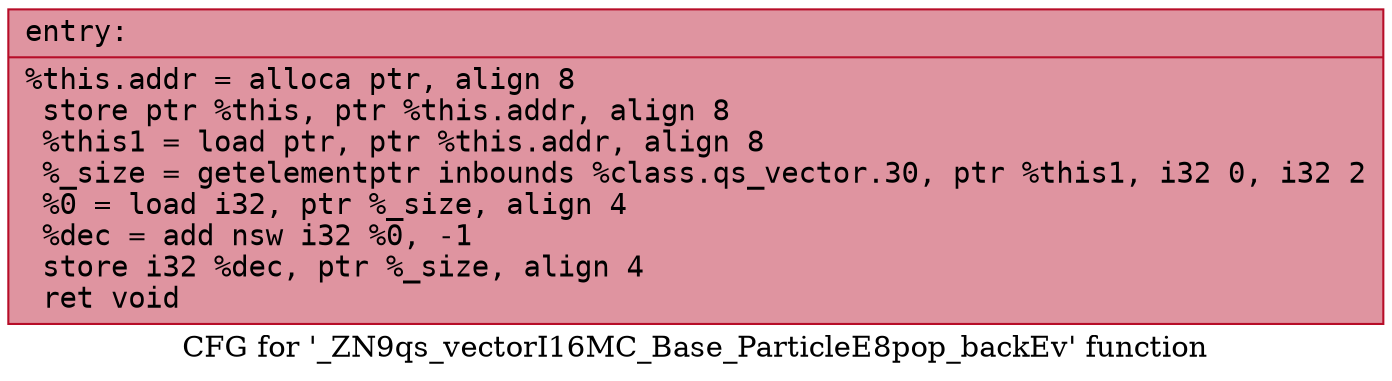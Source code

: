 digraph "CFG for '_ZN9qs_vectorI16MC_Base_ParticleE8pop_backEv' function" {
	label="CFG for '_ZN9qs_vectorI16MC_Base_ParticleE8pop_backEv' function";

	Node0x5650e43a0bd0 [shape=record,color="#b70d28ff", style=filled, fillcolor="#b70d2870" fontname="Courier",label="{entry:\l|  %this.addr = alloca ptr, align 8\l  store ptr %this, ptr %this.addr, align 8\l  %this1 = load ptr, ptr %this.addr, align 8\l  %_size = getelementptr inbounds %class.qs_vector.30, ptr %this1, i32 0, i32 2\l  %0 = load i32, ptr %_size, align 4\l  %dec = add nsw i32 %0, -1\l  store i32 %dec, ptr %_size, align 4\l  ret void\l}"];
}
